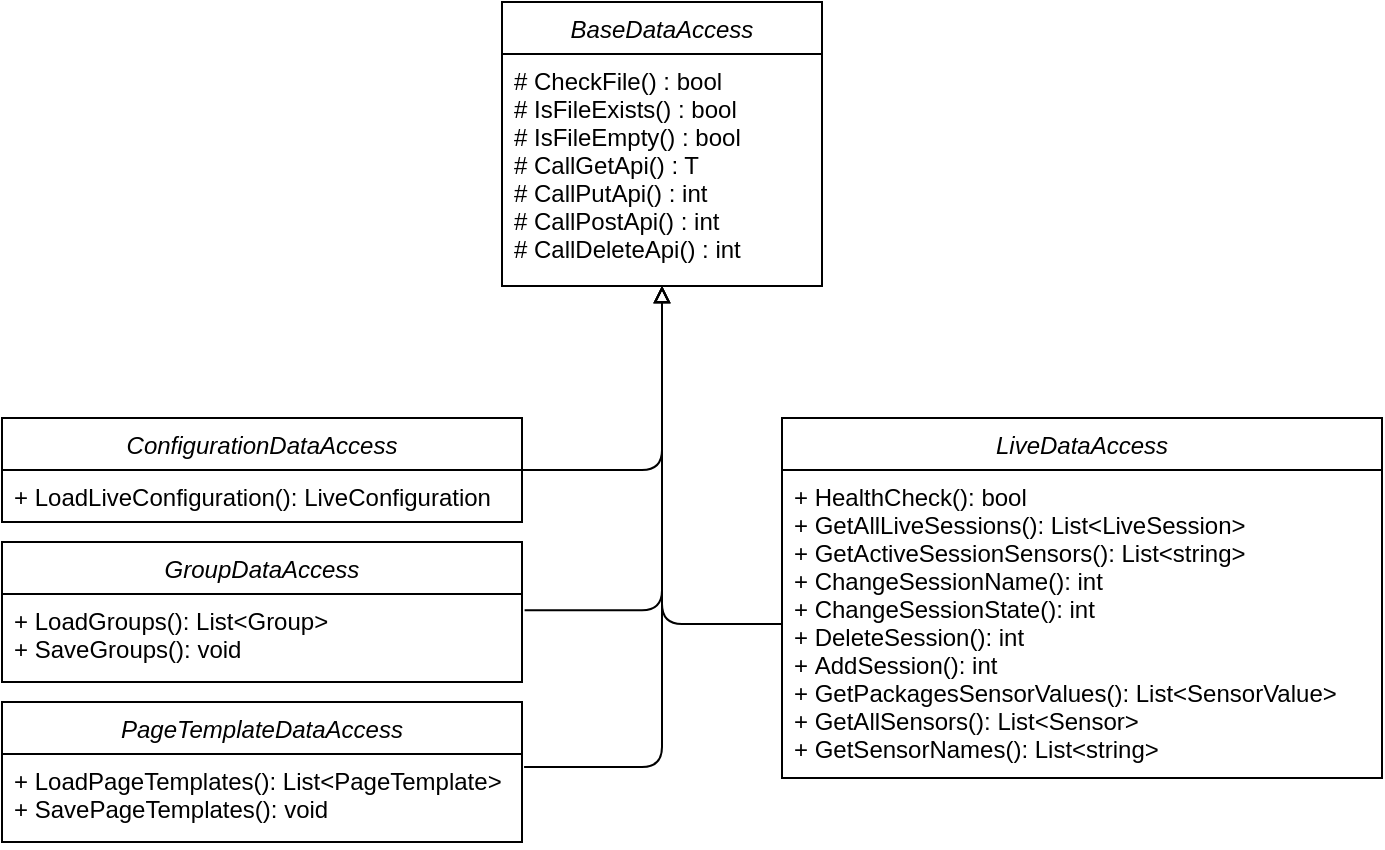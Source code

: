 <mxfile version="14.5.1" type="device"><diagram id="C5RBs43oDa-KdzZeNtuy" name="Page-1"><mxGraphModel dx="907" dy="807" grid="1" gridSize="10" guides="1" tooltips="1" connect="1" arrows="1" fold="1" page="1" pageScale="1" pageWidth="827" pageHeight="1169" math="0" shadow="0"><root><mxCell id="WIyWlLk6GJQsqaUBKTNV-0"/><mxCell id="WIyWlLk6GJQsqaUBKTNV-1" parent="WIyWlLk6GJQsqaUBKTNV-0"/><mxCell id="zkfFHV4jXpPFQw0GAbJ--0" value="BaseDataAccess" style="swimlane;fontStyle=2;align=center;verticalAlign=top;childLayout=stackLayout;horizontal=1;startSize=26;horizontalStack=0;resizeParent=1;resizeLast=0;collapsible=1;marginBottom=0;shadow=0;strokeWidth=1;" parent="WIyWlLk6GJQsqaUBKTNV-1" vertex="1"><mxGeometry x="500" y="120" width="160" height="142" as="geometry"><mxRectangle x="230" y="140" width="160" height="26" as="alternateBounds"/></mxGeometry></mxCell><mxCell id="zkfFHV4jXpPFQw0GAbJ--5" value="# CheckFile() : bool&#10;# IsFileExists() : bool&#10;# IsFileEmpty() : bool&#10;# CallGetApi() : T&#10;# CallPutApi() : int&#10;# CallPostApi() : int&#10;# CallDeleteApi() : int" style="text;align=left;verticalAlign=top;spacingLeft=4;spacingRight=4;overflow=hidden;rotatable=0;points=[[0,0.5],[1,0.5]];portConstraint=eastwest;" parent="zkfFHV4jXpPFQw0GAbJ--0" vertex="1"><mxGeometry y="26" width="160" height="116" as="geometry"/></mxCell><mxCell id="205YQXiJRYAUAO9WFedj-10" style="edgeStyle=orthogonalEdgeStyle;orthogonalLoop=1;jettySize=auto;html=1;exitX=1;exitY=0.5;exitDx=0;exitDy=0;entryX=0.5;entryY=1;entryDx=0;entryDy=0;endArrow=block;endFill=0;" parent="WIyWlLk6GJQsqaUBKTNV-1" source="205YQXiJRYAUAO9WFedj-6" target="zkfFHV4jXpPFQw0GAbJ--0" edge="1"><mxGeometry relative="1" as="geometry"/></mxCell><mxCell id="205YQXiJRYAUAO9WFedj-6" value="ConfigurationDataAccess" style="swimlane;fontStyle=2;childLayout=stackLayout;horizontal=1;startSize=26;fillColor=none;horizontalStack=0;resizeParent=1;resizeParentMax=0;resizeLast=0;collapsible=1;marginBottom=0;" parent="WIyWlLk6GJQsqaUBKTNV-1" vertex="1"><mxGeometry x="250" y="328" width="260" height="52" as="geometry"/></mxCell><mxCell id="205YQXiJRYAUAO9WFedj-7" value="+ LoadLiveConfiguration(): LiveConfiguration" style="text;strokeColor=none;fillColor=none;align=left;verticalAlign=top;spacingLeft=4;spacingRight=4;overflow=hidden;rotatable=0;points=[[0,0.5],[1,0.5]];portConstraint=eastwest;" parent="205YQXiJRYAUAO9WFedj-6" vertex="1"><mxGeometry y="26" width="260" height="26" as="geometry"/></mxCell><mxCell id="205YQXiJRYAUAO9WFedj-13" style="edgeStyle=orthogonalEdgeStyle;orthogonalLoop=1;jettySize=auto;html=1;exitX=1.005;exitY=0.184;exitDx=0;exitDy=0;entryX=0.5;entryY=1;entryDx=0;entryDy=0;endArrow=block;endFill=0;exitPerimeter=0;" parent="WIyWlLk6GJQsqaUBKTNV-1" source="205YQXiJRYAUAO9WFedj-12" target="zkfFHV4jXpPFQw0GAbJ--0" edge="1"><mxGeometry relative="1" as="geometry"/></mxCell><mxCell id="205YQXiJRYAUAO9WFedj-11" value="GroupDataAccess" style="swimlane;fontStyle=2;childLayout=stackLayout;horizontal=1;startSize=26;fillColor=none;horizontalStack=0;resizeParent=1;resizeParentMax=0;resizeLast=0;collapsible=1;marginBottom=0;" parent="WIyWlLk6GJQsqaUBKTNV-1" vertex="1"><mxGeometry x="250" y="390" width="260" height="70" as="geometry"/></mxCell><mxCell id="205YQXiJRYAUAO9WFedj-12" value="+ LoadGroups(): List&lt;Group&gt;&#10;+ SaveGroups(): void" style="text;strokeColor=none;fillColor=none;align=left;verticalAlign=top;spacingLeft=4;spacingRight=4;overflow=hidden;rotatable=0;points=[[0,0.5],[1,0.5]];portConstraint=eastwest;" parent="205YQXiJRYAUAO9WFedj-11" vertex="1"><mxGeometry y="26" width="260" height="44" as="geometry"/></mxCell><mxCell id="205YQXiJRYAUAO9WFedj-18" style="edgeStyle=orthogonalEdgeStyle;orthogonalLoop=1;jettySize=auto;html=1;exitX=1.004;exitY=0.148;exitDx=0;exitDy=0;entryX=0.5;entryY=1;entryDx=0;entryDy=0;endArrow=block;endFill=0;exitPerimeter=0;" parent="WIyWlLk6GJQsqaUBKTNV-1" source="205YQXiJRYAUAO9WFedj-16" target="zkfFHV4jXpPFQw0GAbJ--0" edge="1"><mxGeometry relative="1" as="geometry"/></mxCell><mxCell id="205YQXiJRYAUAO9WFedj-15" value="PageTemplateDataAccess" style="swimlane;fontStyle=2;childLayout=stackLayout;horizontal=1;startSize=26;fillColor=none;horizontalStack=0;resizeParent=1;resizeParentMax=0;resizeLast=0;collapsible=1;marginBottom=0;" parent="WIyWlLk6GJQsqaUBKTNV-1" vertex="1"><mxGeometry x="250" y="470" width="260" height="70" as="geometry"/></mxCell><mxCell id="205YQXiJRYAUAO9WFedj-16" value="+ LoadPageTemplates(): List&lt;PageTemplate&gt;&#10;+ SavePageTemplates(): void" style="text;strokeColor=none;fillColor=none;align=left;verticalAlign=top;spacingLeft=4;spacingRight=4;overflow=hidden;rotatable=0;points=[[0,0.5],[1,0.5]];portConstraint=eastwest;" parent="205YQXiJRYAUAO9WFedj-15" vertex="1"><mxGeometry y="26" width="260" height="44" as="geometry"/></mxCell><mxCell id="205YQXiJRYAUAO9WFedj-21" style="edgeStyle=orthogonalEdgeStyle;orthogonalLoop=1;jettySize=auto;html=1;entryX=0.5;entryY=1;entryDx=0;entryDy=0;endArrow=block;endFill=0;" parent="WIyWlLk6GJQsqaUBKTNV-1" source="205YQXiJRYAUAO9WFedj-20" target="zkfFHV4jXpPFQw0GAbJ--0" edge="1"><mxGeometry relative="1" as="geometry"/></mxCell><mxCell id="205YQXiJRYAUAO9WFedj-19" value="LiveDataAccess" style="swimlane;fontStyle=2;childLayout=stackLayout;horizontal=1;startSize=26;fillColor=none;horizontalStack=0;resizeParent=1;resizeParentMax=0;resizeLast=0;collapsible=1;marginBottom=0;" parent="WIyWlLk6GJQsqaUBKTNV-1" vertex="1"><mxGeometry x="640" y="328" width="300" height="180" as="geometry"/></mxCell><mxCell id="205YQXiJRYAUAO9WFedj-20" value="+ HealthCheck(): bool&#10;+ GetAllLiveSessions(): List&lt;LiveSession&gt;&#10;+ GetActiveSessionSensors(): List&lt;string&gt;&#10;+ ChangeSessionName(): int&#10;+ ChangeSessionState(): int&#10;+ DeleteSession(): int&#10;+ AddSession(): int&#10;+ GetPackagesSensorValues(): List&lt;SensorValue&gt;&#10;+ GetAllSensors(): List&lt;Sensor&gt;&#10;+ GetSensorNames(): List&lt;string&gt;" style="text;strokeColor=none;fillColor=none;align=left;verticalAlign=top;spacingLeft=4;spacingRight=4;overflow=hidden;rotatable=0;points=[[0,0.5],[1,0.5]];portConstraint=eastwest;" parent="205YQXiJRYAUAO9WFedj-19" vertex="1"><mxGeometry y="26" width="300" height="154" as="geometry"/></mxCell></root></mxGraphModel></diagram></mxfile>